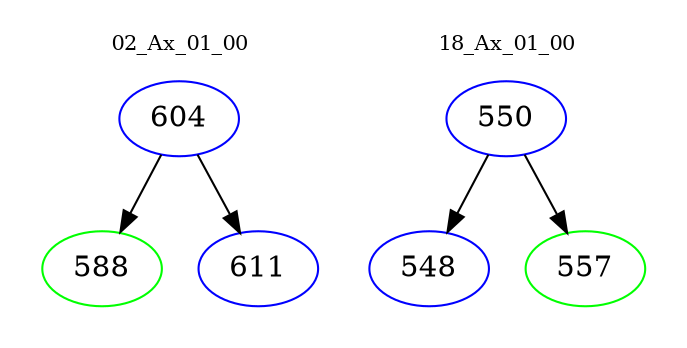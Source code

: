 digraph{
subgraph cluster_0 {
color = white
label = "02_Ax_01_00";
fontsize=10;
T0_604 [label="604", color="blue"]
T0_604 -> T0_588 [color="black"]
T0_588 [label="588", color="green"]
T0_604 -> T0_611 [color="black"]
T0_611 [label="611", color="blue"]
}
subgraph cluster_1 {
color = white
label = "18_Ax_01_00";
fontsize=10;
T1_550 [label="550", color="blue"]
T1_550 -> T1_548 [color="black"]
T1_548 [label="548", color="blue"]
T1_550 -> T1_557 [color="black"]
T1_557 [label="557", color="green"]
}
}

